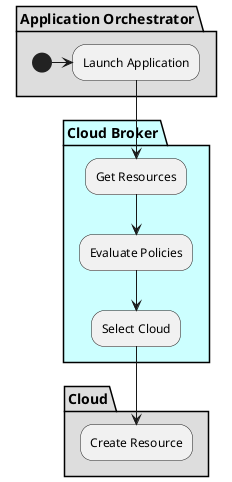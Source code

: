 @startuml

partition "Application Orchestrator"  #dddddd {
  (*) -> "Launch Application"
}

partition "Cloud Broker" #ccffff {
  "Launch Application" --> "Get Resources"
  "Get Resources" --> "Evaluate Policies"
  "Evaluate Policies" --> "Select Cloud"
}

partition "Cloud"  #dddddd {
  "Select Cloud" --> "Create Resource"
}

@enduml
